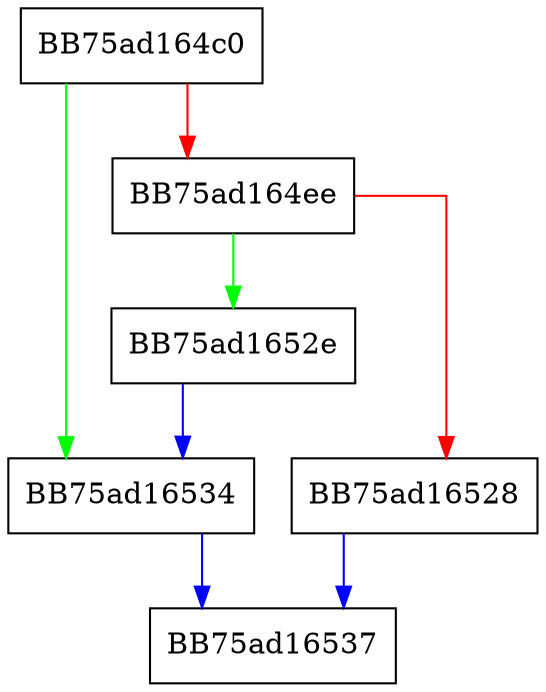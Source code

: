 digraph Analyze {
  node [shape="box"];
  graph [splines=ortho];
  BB75ad164c0 -> BB75ad16534 [color="green"];
  BB75ad164c0 -> BB75ad164ee [color="red"];
  BB75ad164ee -> BB75ad1652e [color="green"];
  BB75ad164ee -> BB75ad16528 [color="red"];
  BB75ad16528 -> BB75ad16537 [color="blue"];
  BB75ad1652e -> BB75ad16534 [color="blue"];
  BB75ad16534 -> BB75ad16537 [color="blue"];
}